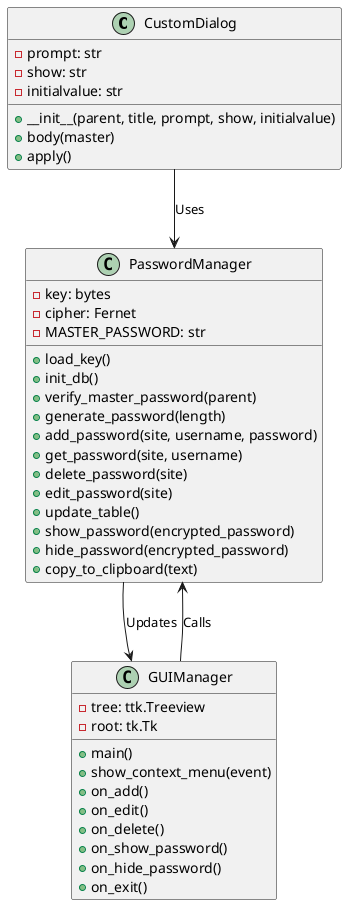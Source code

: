 @startuml

class CustomDialog {
    - prompt: str
    - show: str
    - initialvalue: str
    + __init__(parent, title, prompt, show, initialvalue)
    + body(master)
    + apply()
}

class PasswordManager {
    - key: bytes
    - cipher: Fernet
    - MASTER_PASSWORD: str
    + load_key()
    + init_db()
    + verify_master_password(parent)
    + generate_password(length)
    + add_password(site, username, password)
    + get_password(site, username)
    + delete_password(site)
    + edit_password(site)
    + update_table()
    + show_password(encrypted_password)
    + hide_password(encrypted_password)
    + copy_to_clipboard(text)
}

class GUIManager {
    - tree: ttk.Treeview
    - root: tk.Tk
    + main()
    + show_context_menu(event)
    + on_add()
    + on_edit()
    + on_delete()
    + on_show_password()
    + on_hide_password()
    + on_exit()
}

CustomDialog --> PasswordManager : "Uses"
PasswordManager --> GUIManager : "Updates"
GUIManager --> PasswordManager : "Calls"

@enduml